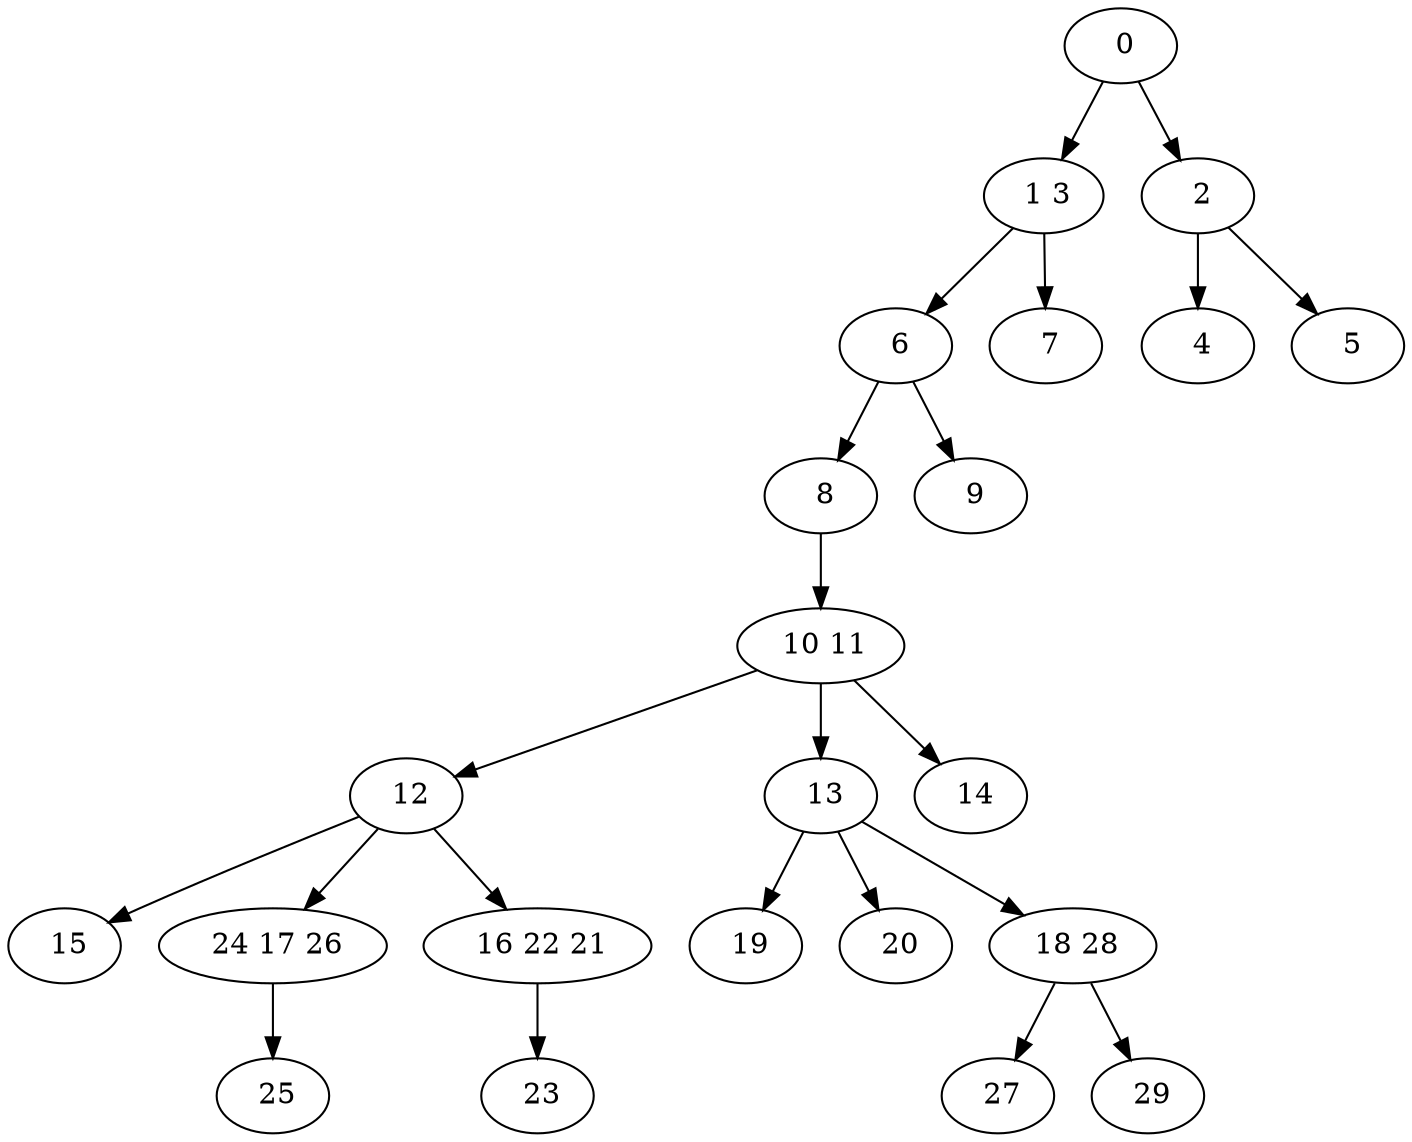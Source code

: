 digraph mytree {
" 0" -> " 1 3";
" 0" -> " 2";
" 1 3" -> " 6";
" 1 3" -> " 7";
" 2" -> " 4";
" 2" -> " 5";
" 4";
" 5";
" 6" -> " 8";
" 6" -> " 9";
" 7";
" 8" -> " 10 11";
" 9";
" 10 11" -> " 12";
" 10 11" -> " 13";
" 10 11" -> " 14";
" 12" -> " 15";
" 12" -> " 24 17 26";
" 12" -> " 16 22 21";
" 15";
" 24 17 26" -> " 25";
" 25";
" 13" -> " 19";
" 13" -> " 20";
" 13" -> " 18 28";
" 19";
" 20";
" 18 28" -> " 27";
" 18 28" -> " 29";
" 27";
" 29";
" 16 22 21" -> " 23";
" 23";
" 14";
}
